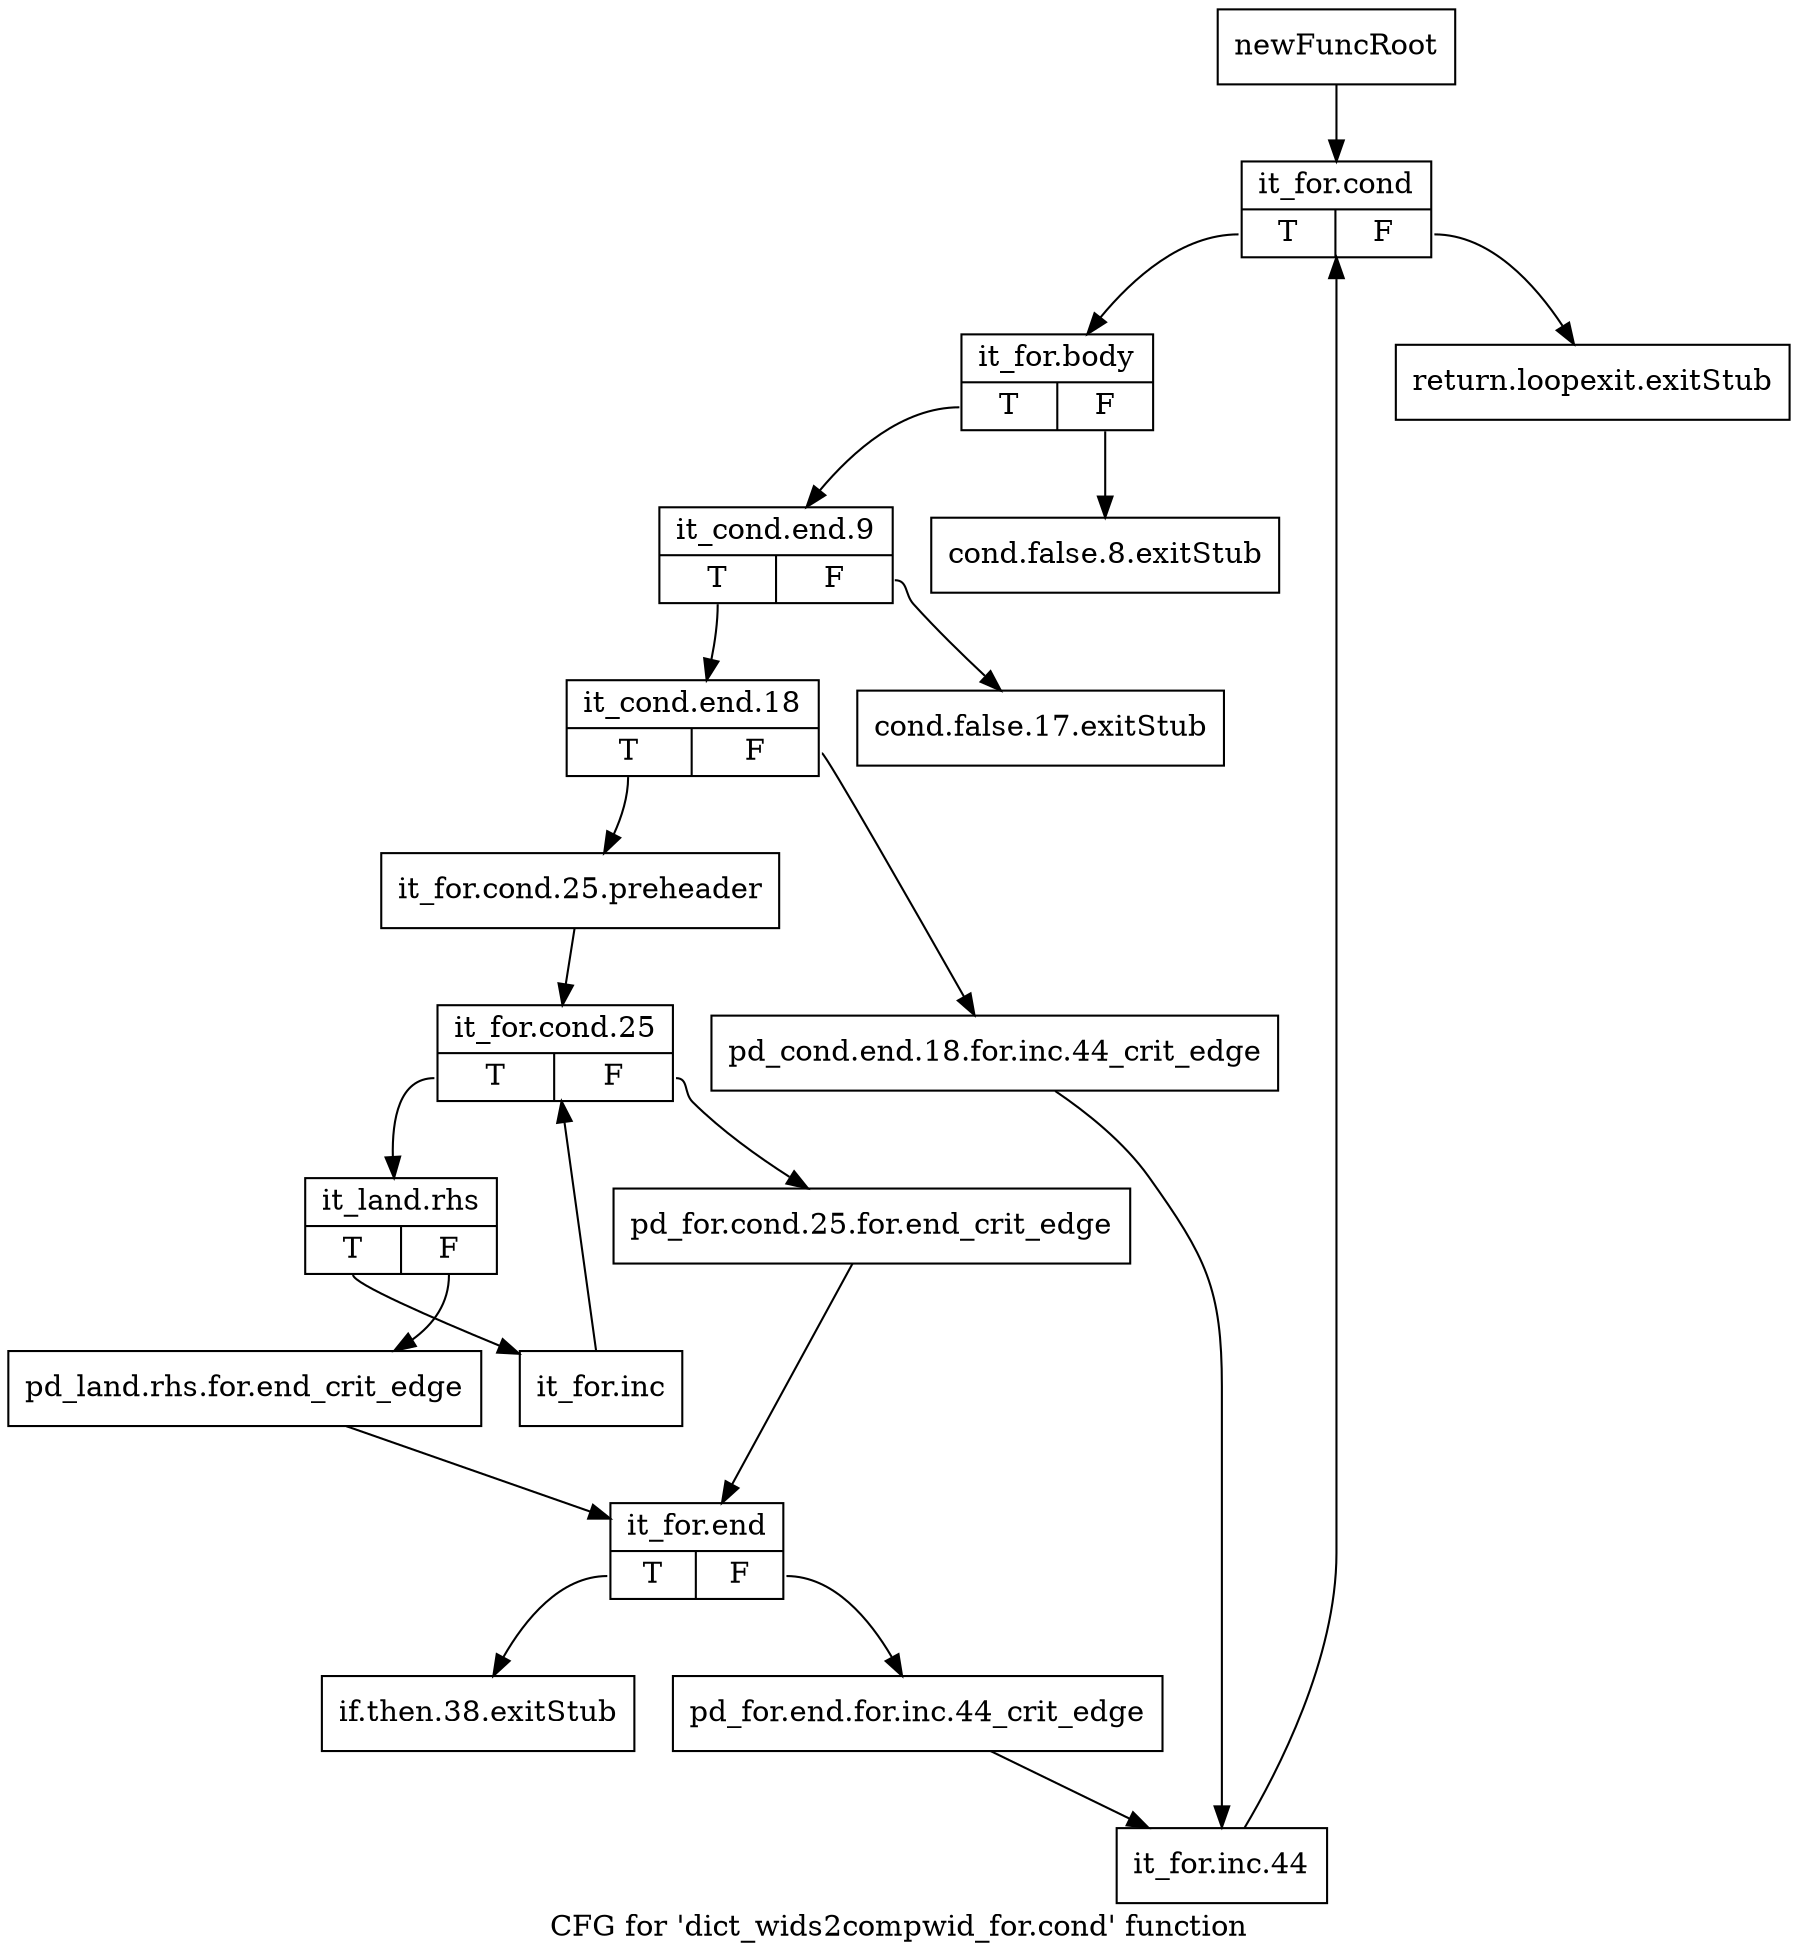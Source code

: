 digraph "CFG for 'dict_wids2compwid_for.cond' function" {
	label="CFG for 'dict_wids2compwid_for.cond' function";

	Node0x1180aa0 [shape=record,label="{newFuncRoot}"];
	Node0x1180aa0 -> Node0x1180c30;
	Node0x1180af0 [shape=record,label="{return.loopexit.exitStub}"];
	Node0x1180b40 [shape=record,label="{cond.false.8.exitStub}"];
	Node0x1180b90 [shape=record,label="{cond.false.17.exitStub}"];
	Node0x1180be0 [shape=record,label="{if.then.38.exitStub}"];
	Node0x1180c30 [shape=record,label="{it_for.cond|{<s0>T|<s1>F}}"];
	Node0x1180c30:s0 -> Node0x1180c80;
	Node0x1180c30:s1 -> Node0x1180af0;
	Node0x1180c80 [shape=record,label="{it_for.body|{<s0>T|<s1>F}}"];
	Node0x1180c80:s0 -> Node0x1180cd0;
	Node0x1180c80:s1 -> Node0x1180b40;
	Node0x1180cd0 [shape=record,label="{it_cond.end.9|{<s0>T|<s1>F}}"];
	Node0x1180cd0:s0 -> Node0x1180d20;
	Node0x1180cd0:s1 -> Node0x1180b90;
	Node0x1180d20 [shape=record,label="{it_cond.end.18|{<s0>T|<s1>F}}"];
	Node0x1180d20:s0 -> Node0x1180dc0;
	Node0x1180d20:s1 -> Node0x1180d70;
	Node0x1180d70 [shape=record,label="{pd_cond.end.18.for.inc.44_crit_edge}"];
	Node0x1180d70 -> Node0x1180ff0;
	Node0x1180dc0 [shape=record,label="{it_for.cond.25.preheader}"];
	Node0x1180dc0 -> Node0x1180e10;
	Node0x1180e10 [shape=record,label="{it_for.cond.25|{<s0>T|<s1>F}}"];
	Node0x1180e10:s0 -> Node0x1180eb0;
	Node0x1180e10:s1 -> Node0x1180e60;
	Node0x1180e60 [shape=record,label="{pd_for.cond.25.for.end_crit_edge}"];
	Node0x1180e60 -> Node0x1180f50;
	Node0x1180eb0 [shape=record,label="{it_land.rhs|{<s0>T|<s1>F}}"];
	Node0x1180eb0:s0 -> Node0x1181040;
	Node0x1180eb0:s1 -> Node0x1180f00;
	Node0x1180f00 [shape=record,label="{pd_land.rhs.for.end_crit_edge}"];
	Node0x1180f00 -> Node0x1180f50;
	Node0x1180f50 [shape=record,label="{it_for.end|{<s0>T|<s1>F}}"];
	Node0x1180f50:s0 -> Node0x1180be0;
	Node0x1180f50:s1 -> Node0x1180fa0;
	Node0x1180fa0 [shape=record,label="{pd_for.end.for.inc.44_crit_edge}"];
	Node0x1180fa0 -> Node0x1180ff0;
	Node0x1180ff0 [shape=record,label="{it_for.inc.44}"];
	Node0x1180ff0 -> Node0x1180c30;
	Node0x1181040 [shape=record,label="{it_for.inc}"];
	Node0x1181040 -> Node0x1180e10;
}
